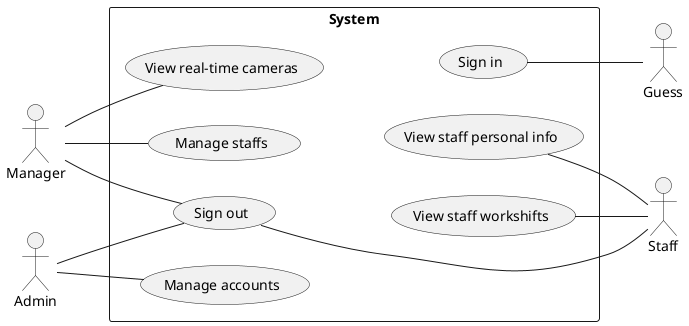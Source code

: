 @startuml
left to right direction

:Manager: as Manager
:Guess: as Guess
:Staff: as Staff
:Admin: as Admin

rectangle System {
    (Manage accounts) as (UC09)
    (Sign out) as (UC02)
    (Manage staffs) as (UC04)
    (View real-time cameras) as (UC03)
    (View staff workshifts) as (UC08)
    (View staff personal info) as (UC07)   
    (Sign in) as (UC01)
}





UC09 -[hidden]l- UC02
UC02 -[hidden]l- UC03
UC03 -[hidden]l- UC04
UC03 -[hidden]d- UC07
UC04 -[hidden]d- UC08
UC08 -[hidden]l- UC01


UC08 -down- Staff
UC07 -- Staff
UC02 -- Staff
Manager -down- UC04
Manager -- UC02
Manager -- UC03
Admin -down- UC09
Admin -- UC02
UC01 -down- Guess

@enduml